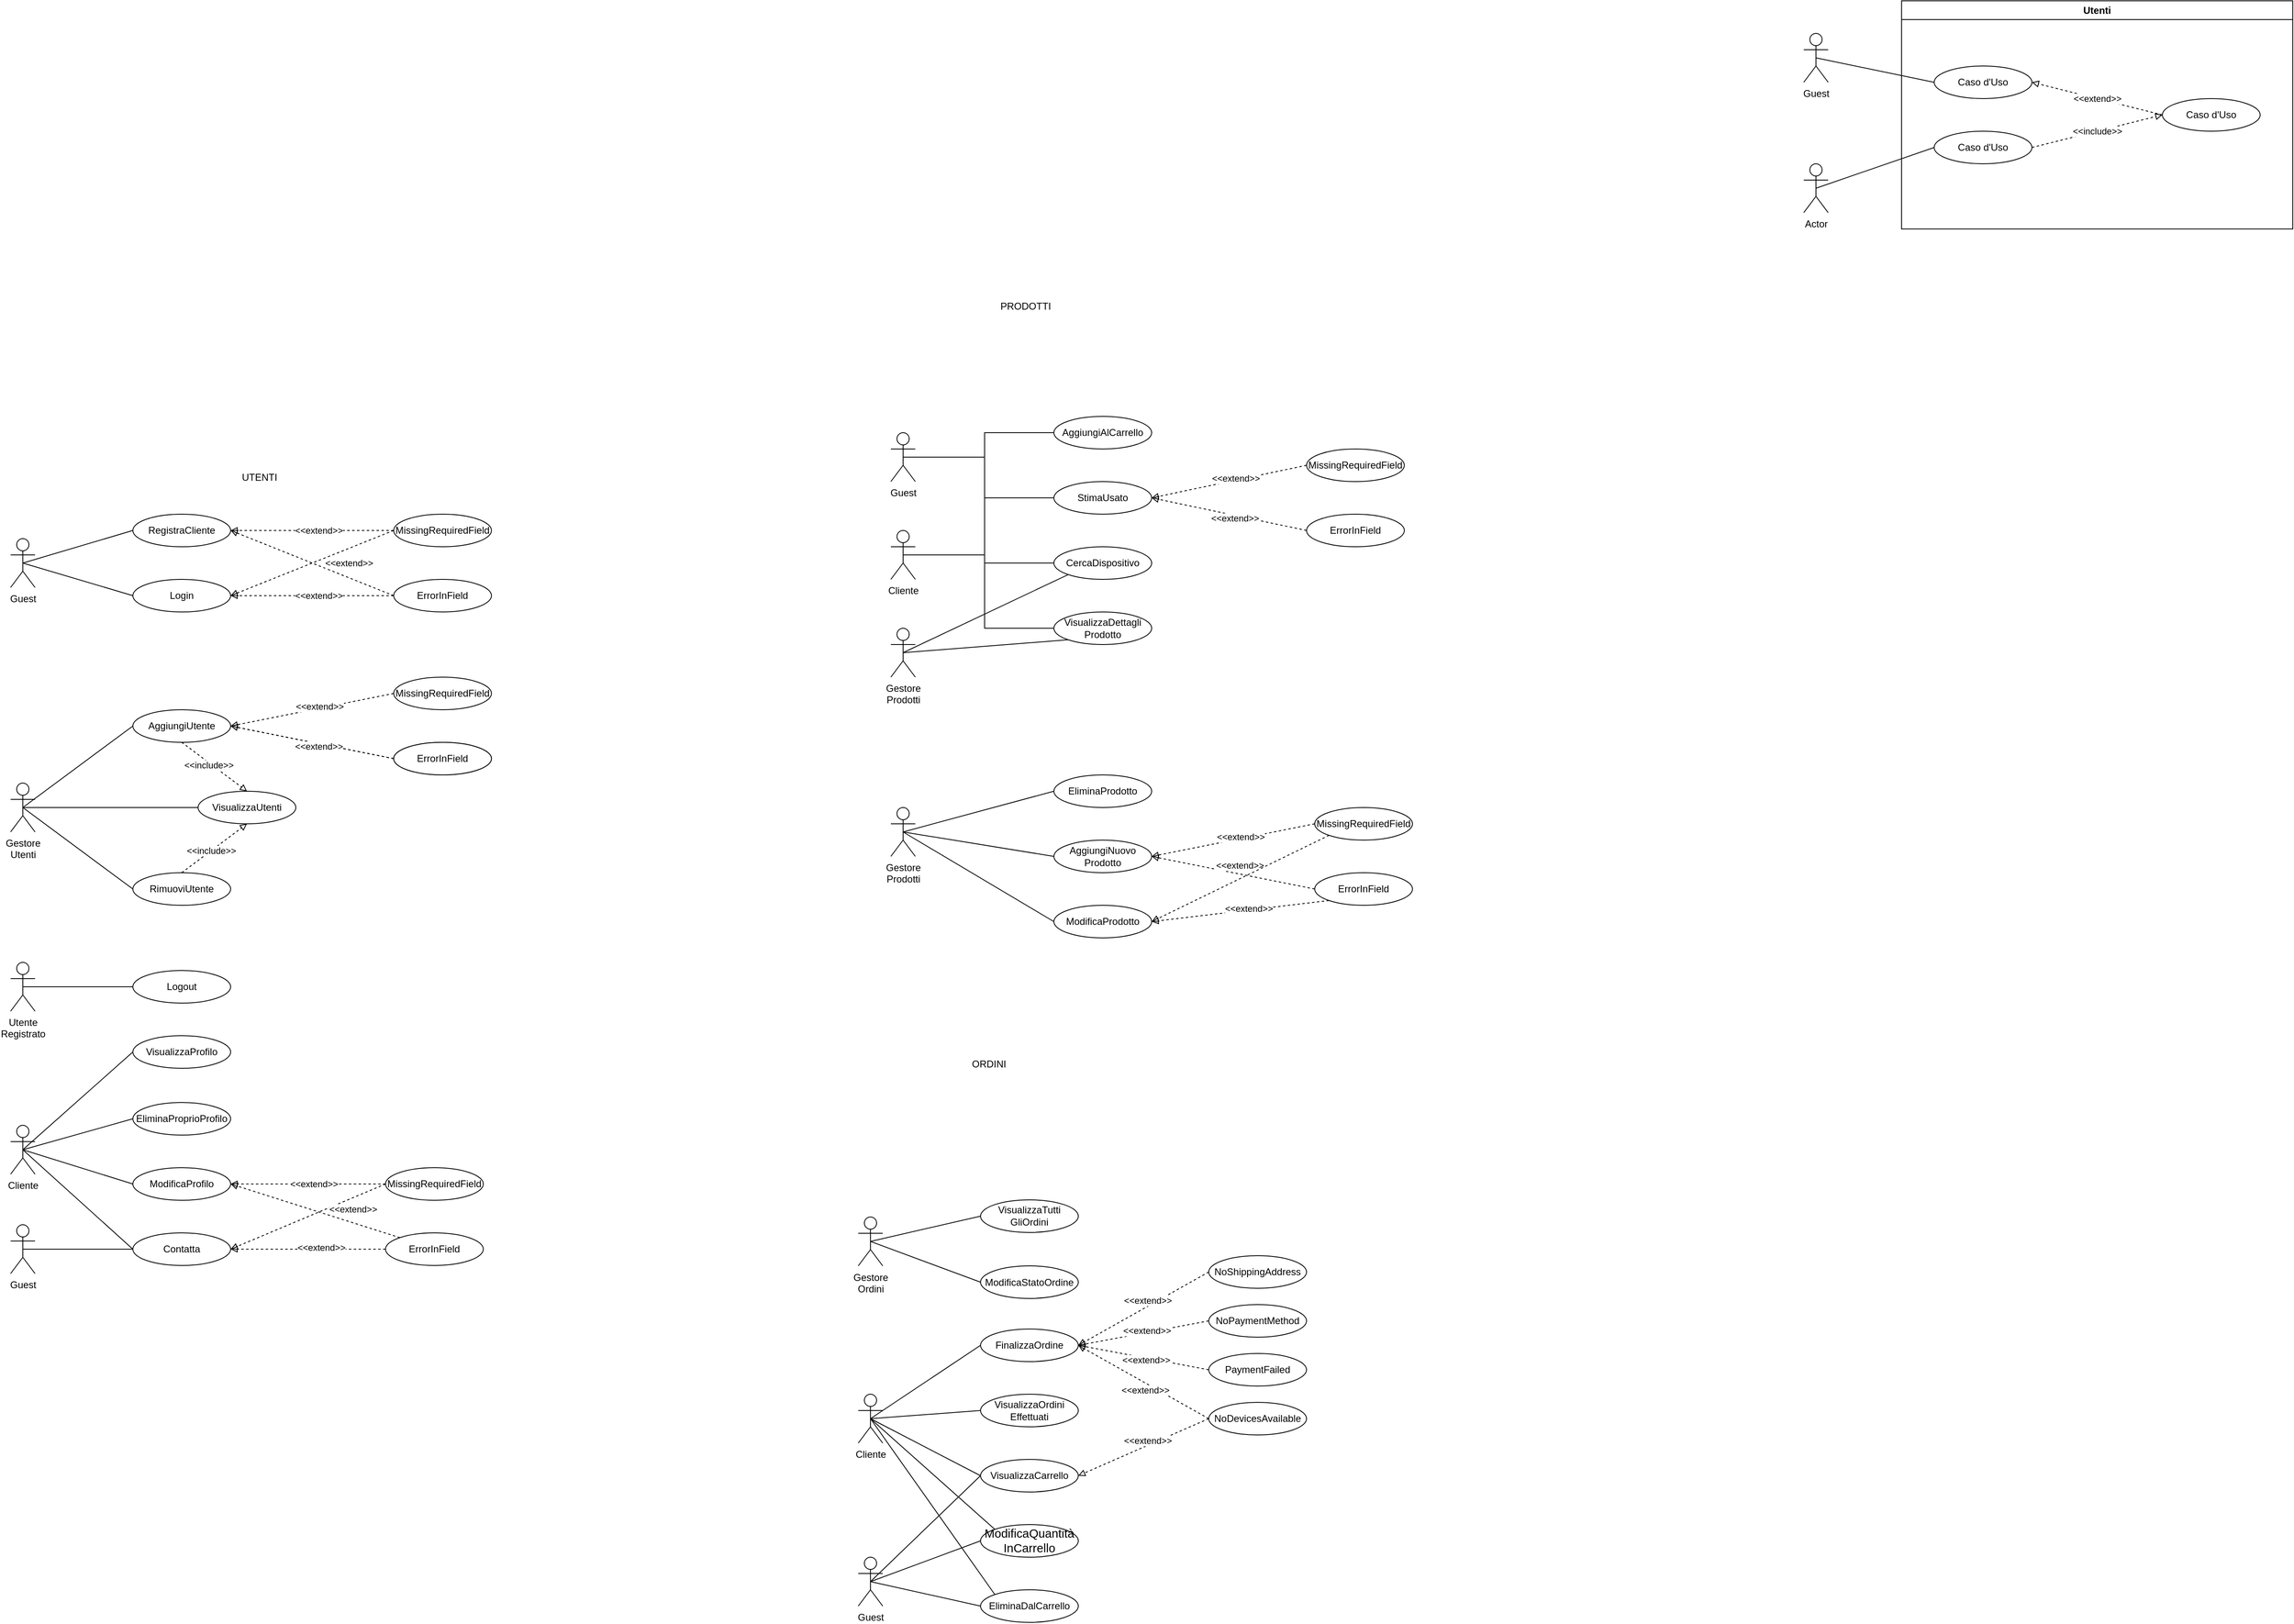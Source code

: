 <mxfile version="20.6.2" type="device"><diagram id="w_k7e5RKYPi9EcegPVNx" name="Pagina-1"><mxGraphModel dx="1985" dy="1095" grid="1" gridSize="10" guides="1" tooltips="1" connect="1" arrows="1" fold="1" page="0" pageScale="1" pageWidth="1654" pageHeight="1169" math="0" shadow="0"><root><mxCell id="0"/><mxCell id="1" parent="0"/><mxCell id="N6XMfQ5GMDXDpqZVWHlL-30" value="Utenti" style="swimlane;whiteSpace=wrap;html=1;" parent="1" vertex="1"><mxGeometry x="1690" y="-230" width="480" height="280" as="geometry"/></mxCell><mxCell id="N6XMfQ5GMDXDpqZVWHlL-31" value="Caso d'Uso" style="ellipse;whiteSpace=wrap;html=1;" parent="N6XMfQ5GMDXDpqZVWHlL-30" vertex="1"><mxGeometry x="40" y="80" width="120" height="40" as="geometry"/></mxCell><mxCell id="N6XMfQ5GMDXDpqZVWHlL-32" value="&amp;lt;&amp;lt;include&amp;gt;&amp;gt;" style="edgeStyle=none;rounded=0;orthogonalLoop=1;jettySize=auto;html=1;exitX=1;exitY=0.5;exitDx=0;exitDy=0;entryX=0;entryY=0.5;entryDx=0;entryDy=0;dashed=1;endArrow=block;endFill=0;" parent="N6XMfQ5GMDXDpqZVWHlL-30" source="N6XMfQ5GMDXDpqZVWHlL-33" target="N6XMfQ5GMDXDpqZVWHlL-35" edge="1"><mxGeometry relative="1" as="geometry"/></mxCell><mxCell id="N6XMfQ5GMDXDpqZVWHlL-33" value="Caso d'Uso" style="ellipse;whiteSpace=wrap;html=1;" parent="N6XMfQ5GMDXDpqZVWHlL-30" vertex="1"><mxGeometry x="40" y="160" width="120" height="40" as="geometry"/></mxCell><mxCell id="N6XMfQ5GMDXDpqZVWHlL-34" value="&amp;lt;&amp;lt;extend&amp;gt;&amp;gt;" style="edgeStyle=none;rounded=0;orthogonalLoop=1;jettySize=auto;html=1;exitX=0;exitY=0.5;exitDx=0;exitDy=0;entryX=1;entryY=0.5;entryDx=0;entryDy=0;dashed=1;endArrow=block;endFill=0;" parent="N6XMfQ5GMDXDpqZVWHlL-30" source="N6XMfQ5GMDXDpqZVWHlL-35" target="N6XMfQ5GMDXDpqZVWHlL-31" edge="1"><mxGeometry relative="1" as="geometry"/></mxCell><mxCell id="N6XMfQ5GMDXDpqZVWHlL-35" value="Caso d'Uso" style="ellipse;whiteSpace=wrap;html=1;" parent="N6XMfQ5GMDXDpqZVWHlL-30" vertex="1"><mxGeometry x="320" y="120" width="120" height="40" as="geometry"/></mxCell><mxCell id="N6XMfQ5GMDXDpqZVWHlL-36" value="Guest" style="shape=umlActor;verticalLabelPosition=bottom;verticalAlign=top;html=1;outlineConnect=0;" parent="1" vertex="1"><mxGeometry x="1570" y="-190" width="30" height="60" as="geometry"/></mxCell><mxCell id="N6XMfQ5GMDXDpqZVWHlL-37" value="Actor" style="shape=umlActor;verticalLabelPosition=bottom;verticalAlign=top;html=1;outlineConnect=0;" parent="1" vertex="1"><mxGeometry x="1570" y="-30" width="30" height="60" as="geometry"/></mxCell><mxCell id="N6XMfQ5GMDXDpqZVWHlL-38" value="" style="endArrow=none;html=1;rounded=0;entryX=0.5;entryY=0.5;entryDx=0;entryDy=0;entryPerimeter=0;exitX=0;exitY=0.5;exitDx=0;exitDy=0;" parent="1" source="N6XMfQ5GMDXDpqZVWHlL-31" target="N6XMfQ5GMDXDpqZVWHlL-36" edge="1"><mxGeometry width="50" height="50" relative="1" as="geometry"><mxPoint x="1630" y="40" as="sourcePoint"/><mxPoint x="1680" y="-10" as="targetPoint"/></mxGeometry></mxCell><mxCell id="N6XMfQ5GMDXDpqZVWHlL-39" value="" style="endArrow=none;html=1;rounded=0;exitX=0.5;exitY=0.5;exitDx=0;exitDy=0;exitPerimeter=0;entryX=0;entryY=0.5;entryDx=0;entryDy=0;" parent="1" source="N6XMfQ5GMDXDpqZVWHlL-37" target="N6XMfQ5GMDXDpqZVWHlL-33" edge="1"><mxGeometry width="50" height="50" relative="1" as="geometry"><mxPoint x="1630" y="10" as="sourcePoint"/><mxPoint x="1680" y="-40" as="targetPoint"/></mxGeometry></mxCell><mxCell id="N6XMfQ5GMDXDpqZVWHlL-121" value="RegistraCliente" style="ellipse;whiteSpace=wrap;html=1;" parent="1" vertex="1"><mxGeometry x="-480" y="400" width="120" height="40" as="geometry"/></mxCell><mxCell id="N6XMfQ5GMDXDpqZVWHlL-122" value="Login" style="ellipse;whiteSpace=wrap;html=1;" parent="1" vertex="1"><mxGeometry x="-480" y="480" width="120" height="40" as="geometry"/></mxCell><mxCell id="N6XMfQ5GMDXDpqZVWHlL-123" value="Guest" style="shape=umlActor;verticalLabelPosition=bottom;verticalAlign=top;html=1;outlineConnect=0;" parent="1" vertex="1"><mxGeometry x="-630" y="430" width="30" height="60" as="geometry"/></mxCell><mxCell id="N6XMfQ5GMDXDpqZVWHlL-124" value="" style="endArrow=none;html=1;rounded=0;entryX=0.5;entryY=0.5;entryDx=0;entryDy=0;entryPerimeter=0;exitX=0;exitY=0.5;exitDx=0;exitDy=0;" parent="1" source="N6XMfQ5GMDXDpqZVWHlL-121" target="N6XMfQ5GMDXDpqZVWHlL-123" edge="1"><mxGeometry width="50" height="50" relative="1" as="geometry"><mxPoint x="-560" y="560" as="sourcePoint"/><mxPoint x="-510" y="510" as="targetPoint"/></mxGeometry></mxCell><mxCell id="N6XMfQ5GMDXDpqZVWHlL-125" value="" style="endArrow=none;html=1;rounded=0;entryX=0.5;entryY=0.5;entryDx=0;entryDy=0;entryPerimeter=0;exitX=0;exitY=0.5;exitDx=0;exitDy=0;" parent="1" source="N6XMfQ5GMDXDpqZVWHlL-122" target="N6XMfQ5GMDXDpqZVWHlL-123" edge="1"><mxGeometry width="50" height="50" relative="1" as="geometry"><mxPoint x="-470" y="430" as="sourcePoint"/><mxPoint x="-595" y="370" as="targetPoint"/></mxGeometry></mxCell><mxCell id="N6XMfQ5GMDXDpqZVWHlL-126" value="MissingRequiredField" style="ellipse;whiteSpace=wrap;html=1;" parent="1" vertex="1"><mxGeometry x="-160" y="400" width="120" height="40" as="geometry"/></mxCell><mxCell id="N6XMfQ5GMDXDpqZVWHlL-127" value="ErrorInField" style="ellipse;whiteSpace=wrap;html=1;" parent="1" vertex="1"><mxGeometry x="-160" y="480" width="120" height="40" as="geometry"/></mxCell><mxCell id="N6XMfQ5GMDXDpqZVWHlL-129" value="" style="edgeStyle=none;rounded=0;orthogonalLoop=1;jettySize=auto;html=1;exitX=0;exitY=0.5;exitDx=0;exitDy=0;entryX=1;entryY=0.5;entryDx=0;entryDy=0;dashed=1;endArrow=block;endFill=0;" parent="1" source="N6XMfQ5GMDXDpqZVWHlL-126" target="N6XMfQ5GMDXDpqZVWHlL-121" edge="1"><mxGeometry relative="1" as="geometry"><mxPoint x="280" y="550" as="sourcePoint"/><mxPoint x="-130" y="410" as="targetPoint"/></mxGeometry></mxCell><mxCell id="N6XMfQ5GMDXDpqZVWHlL-130" value="&amp;lt;&amp;lt;extend&amp;gt;&amp;gt;" style="edgeLabel;html=1;align=center;verticalAlign=middle;resizable=0;points=[];" parent="N6XMfQ5GMDXDpqZVWHlL-129" vertex="1" connectable="0"><mxGeometry x="-0.22" y="3" relative="1" as="geometry"><mxPoint x="-14" y="-3" as="offset"/></mxGeometry></mxCell><mxCell id="N6XMfQ5GMDXDpqZVWHlL-131" value="" style="edgeStyle=none;rounded=0;orthogonalLoop=1;jettySize=auto;html=1;exitX=0;exitY=0.5;exitDx=0;exitDy=0;entryX=1;entryY=0.5;entryDx=0;entryDy=0;dashed=1;endArrow=block;endFill=0;" parent="1" source="N6XMfQ5GMDXDpqZVWHlL-127" target="N6XMfQ5GMDXDpqZVWHlL-122" edge="1"><mxGeometry relative="1" as="geometry"><mxPoint x="-150" y="509.71" as="sourcePoint"/><mxPoint x="-370" y="509.71" as="targetPoint"/></mxGeometry></mxCell><mxCell id="N6XMfQ5GMDXDpqZVWHlL-132" value="&amp;lt;&amp;lt;extend&amp;gt;&amp;gt;" style="edgeLabel;html=1;align=center;verticalAlign=middle;resizable=0;points=[];" parent="N6XMfQ5GMDXDpqZVWHlL-131" vertex="1" connectable="0"><mxGeometry x="-0.22" y="3" relative="1" as="geometry"><mxPoint x="-14" y="-3" as="offset"/></mxGeometry></mxCell><mxCell id="N6XMfQ5GMDXDpqZVWHlL-133" value="" style="edgeStyle=none;rounded=0;orthogonalLoop=1;jettySize=auto;html=1;exitX=0;exitY=0.5;exitDx=0;exitDy=0;entryX=1;entryY=0.5;entryDx=0;entryDy=0;dashed=1;endArrow=block;endFill=0;" parent="1" source="N6XMfQ5GMDXDpqZVWHlL-127" target="N6XMfQ5GMDXDpqZVWHlL-121" edge="1"><mxGeometry relative="1" as="geometry"><mxPoint x="-140" y="510" as="sourcePoint"/><mxPoint x="-350" y="510" as="targetPoint"/></mxGeometry></mxCell><mxCell id="N6XMfQ5GMDXDpqZVWHlL-134" value="&amp;lt;&amp;lt;extend&amp;gt;&amp;gt;" style="edgeLabel;html=1;align=center;verticalAlign=middle;resizable=0;points=[];" parent="N6XMfQ5GMDXDpqZVWHlL-133" vertex="1" connectable="0"><mxGeometry x="-0.22" y="3" relative="1" as="geometry"><mxPoint x="24" y="-12" as="offset"/></mxGeometry></mxCell><mxCell id="N6XMfQ5GMDXDpqZVWHlL-135" value="" style="edgeStyle=none;rounded=0;orthogonalLoop=1;jettySize=auto;html=1;exitX=0;exitY=0.5;exitDx=0;exitDy=0;entryX=1;entryY=0.5;entryDx=0;entryDy=0;dashed=1;endArrow=block;endFill=0;" parent="1" source="N6XMfQ5GMDXDpqZVWHlL-126" target="N6XMfQ5GMDXDpqZVWHlL-122" edge="1"><mxGeometry relative="1" as="geometry"><mxPoint x="-130" y="520" as="sourcePoint"/><mxPoint x="-340" y="520" as="targetPoint"/></mxGeometry></mxCell><mxCell id="N6XMfQ5GMDXDpqZVWHlL-137" value="AggiungiUtente" style="ellipse;whiteSpace=wrap;html=1;" parent="1" vertex="1"><mxGeometry x="-480" y="640" width="120" height="40" as="geometry"/></mxCell><mxCell id="N6XMfQ5GMDXDpqZVWHlL-138" value="VisualizzaUtenti" style="ellipse;whiteSpace=wrap;html=1;" parent="1" vertex="1"><mxGeometry x="-400" y="740" width="120" height="40" as="geometry"/></mxCell><mxCell id="N6XMfQ5GMDXDpqZVWHlL-139" value="RimuoviUtente" style="ellipse;whiteSpace=wrap;html=1;" parent="1" vertex="1"><mxGeometry x="-480" y="840" width="120" height="40" as="geometry"/></mxCell><mxCell id="N6XMfQ5GMDXDpqZVWHlL-140" value="" style="edgeStyle=none;rounded=0;orthogonalLoop=1;jettySize=auto;html=1;exitX=0.5;exitY=1;exitDx=0;exitDy=0;entryX=0.5;entryY=0;entryDx=0;entryDy=0;dashed=1;endArrow=block;endFill=0;" parent="1" source="N6XMfQ5GMDXDpqZVWHlL-137" target="N6XMfQ5GMDXDpqZVWHlL-138" edge="1"><mxGeometry relative="1" as="geometry"><mxPoint x="-640" y="220" as="sourcePoint"/><mxPoint x="-840" y="350" as="targetPoint"/></mxGeometry></mxCell><mxCell id="N6XMfQ5GMDXDpqZVWHlL-141" value="&amp;lt;&amp;lt;include&amp;gt;&amp;gt;" style="edgeLabel;html=1;align=center;verticalAlign=middle;resizable=0;points=[];" parent="N6XMfQ5GMDXDpqZVWHlL-140" vertex="1" connectable="0"><mxGeometry x="-0.436" y="-2" relative="1" as="geometry"><mxPoint x="12" y="9" as="offset"/></mxGeometry></mxCell><mxCell id="N6XMfQ5GMDXDpqZVWHlL-142" value="" style="edgeStyle=none;rounded=0;orthogonalLoop=1;jettySize=auto;html=1;exitX=0.5;exitY=0;exitDx=0;exitDy=0;entryX=0.5;entryY=1;entryDx=0;entryDy=0;dashed=1;endArrow=block;endFill=0;" parent="1" source="N6XMfQ5GMDXDpqZVWHlL-139" target="N6XMfQ5GMDXDpqZVWHlL-138" edge="1"><mxGeometry relative="1" as="geometry"><mxPoint x="-840" y="400" as="sourcePoint"/><mxPoint x="-770" y="470" as="targetPoint"/></mxGeometry></mxCell><mxCell id="N6XMfQ5GMDXDpqZVWHlL-143" value="&amp;lt;&amp;lt;include&amp;gt;&amp;gt;" style="edgeLabel;html=1;align=center;verticalAlign=middle;resizable=0;points=[];" parent="N6XMfQ5GMDXDpqZVWHlL-142" vertex="1" connectable="0"><mxGeometry x="-0.436" y="-2" relative="1" as="geometry"><mxPoint x="12" y="-12" as="offset"/></mxGeometry></mxCell><mxCell id="N6XMfQ5GMDXDpqZVWHlL-144" value="Gestore&lt;br&gt;Utenti" style="shape=umlActor;verticalLabelPosition=bottom;verticalAlign=top;html=1;outlineConnect=0;" parent="1" vertex="1"><mxGeometry x="-630" y="730" width="30" height="60" as="geometry"/></mxCell><mxCell id="N6XMfQ5GMDXDpqZVWHlL-145" value="" style="endArrow=none;html=1;rounded=0;entryX=0.5;entryY=0.5;entryDx=0;entryDy=0;entryPerimeter=0;exitX=0;exitY=0.5;exitDx=0;exitDy=0;" parent="1" source="N6XMfQ5GMDXDpqZVWHlL-137" target="N6XMfQ5GMDXDpqZVWHlL-144" edge="1"><mxGeometry width="50" height="50" relative="1" as="geometry"><mxPoint x="-422.426" y="475.858" as="sourcePoint"/><mxPoint x="-565" y="440" as="targetPoint"/></mxGeometry></mxCell><mxCell id="N6XMfQ5GMDXDpqZVWHlL-146" value="" style="endArrow=none;html=1;rounded=0;entryX=0.5;entryY=0.5;entryDx=0;entryDy=0;entryPerimeter=0;exitX=0;exitY=0.5;exitDx=0;exitDy=0;" parent="1" source="N6XMfQ5GMDXDpqZVWHlL-138" target="N6XMfQ5GMDXDpqZVWHlL-144" edge="1"><mxGeometry width="50" height="50" relative="1" as="geometry"><mxPoint x="-440" y="650" as="sourcePoint"/><mxPoint x="-595" y="690" as="targetPoint"/></mxGeometry></mxCell><mxCell id="N6XMfQ5GMDXDpqZVWHlL-147" value="" style="endArrow=none;html=1;rounded=0;exitX=0;exitY=0.5;exitDx=0;exitDy=0;entryX=0.5;entryY=0.5;entryDx=0;entryDy=0;entryPerimeter=0;" parent="1" source="N6XMfQ5GMDXDpqZVWHlL-139" target="N6XMfQ5GMDXDpqZVWHlL-144" edge="1"><mxGeometry width="50" height="50" relative="1" as="geometry"><mxPoint x="-430" y="660" as="sourcePoint"/><mxPoint x="-585" y="700" as="targetPoint"/></mxGeometry></mxCell><mxCell id="N6XMfQ5GMDXDpqZVWHlL-148" value="MissingRequiredField" style="ellipse;whiteSpace=wrap;html=1;" parent="1" vertex="1"><mxGeometry x="-160" y="600" width="120" height="40" as="geometry"/></mxCell><mxCell id="N6XMfQ5GMDXDpqZVWHlL-149" value="ErrorInField" style="ellipse;whiteSpace=wrap;html=1;" parent="1" vertex="1"><mxGeometry x="-160" y="680" width="120" height="40" as="geometry"/></mxCell><mxCell id="N6XMfQ5GMDXDpqZVWHlL-150" value="" style="edgeStyle=none;rounded=0;orthogonalLoop=1;jettySize=auto;html=1;exitX=0;exitY=0.5;exitDx=0;exitDy=0;entryX=1;entryY=0.5;entryDx=0;entryDy=0;dashed=1;endArrow=block;endFill=0;" parent="1" source="N6XMfQ5GMDXDpqZVWHlL-148" target="N6XMfQ5GMDXDpqZVWHlL-137" edge="1"><mxGeometry relative="1" as="geometry"><mxPoint x="-200.0" y="610" as="sourcePoint"/><mxPoint x="-400" y="610" as="targetPoint"/></mxGeometry></mxCell><mxCell id="N6XMfQ5GMDXDpqZVWHlL-151" value="&amp;lt;&amp;lt;extend&amp;gt;&amp;gt;" style="edgeLabel;html=1;align=center;verticalAlign=middle;resizable=0;points=[];" parent="N6XMfQ5GMDXDpqZVWHlL-150" vertex="1" connectable="0"><mxGeometry x="-0.22" y="3" relative="1" as="geometry"><mxPoint x="-14" y="-3" as="offset"/></mxGeometry></mxCell><mxCell id="N6XMfQ5GMDXDpqZVWHlL-152" value="" style="edgeStyle=none;rounded=0;orthogonalLoop=1;jettySize=auto;html=1;exitX=0;exitY=0.5;exitDx=0;exitDy=0;entryX=1;entryY=0.5;entryDx=0;entryDy=0;dashed=1;endArrow=block;endFill=0;" parent="1" source="N6XMfQ5GMDXDpqZVWHlL-149" target="N6XMfQ5GMDXDpqZVWHlL-137" edge="1"><mxGeometry relative="1" as="geometry"><mxPoint x="-170.0" y="660.0" as="sourcePoint"/><mxPoint x="-370" y="700.0" as="targetPoint"/></mxGeometry></mxCell><mxCell id="N6XMfQ5GMDXDpqZVWHlL-153" value="&amp;lt;&amp;lt;extend&amp;gt;&amp;gt;" style="edgeLabel;html=1;align=center;verticalAlign=middle;resizable=0;points=[];" parent="N6XMfQ5GMDXDpqZVWHlL-152" vertex="1" connectable="0"><mxGeometry x="-0.22" y="3" relative="1" as="geometry"><mxPoint x="-14" y="-3" as="offset"/></mxGeometry></mxCell><mxCell id="N6XMfQ5GMDXDpqZVWHlL-154" value="Logout" style="ellipse;whiteSpace=wrap;html=1;" parent="1" vertex="1"><mxGeometry x="-480" y="960" width="120" height="40" as="geometry"/></mxCell><mxCell id="N6XMfQ5GMDXDpqZVWHlL-155" value="" style="endArrow=none;html=1;rounded=0;entryX=0;entryY=0.5;entryDx=0;entryDy=0;exitX=0.5;exitY=0.5;exitDx=0;exitDy=0;exitPerimeter=0;" parent="1" source="N6XMfQ5GMDXDpqZVWHlL-183" target="N6XMfQ5GMDXDpqZVWHlL-154" edge="1"><mxGeometry width="50" height="50" relative="1" as="geometry"><mxPoint x="-615" y="980" as="sourcePoint"/><mxPoint x="-410" y="970" as="targetPoint"/></mxGeometry></mxCell><mxCell id="N6XMfQ5GMDXDpqZVWHlL-183" value="Utente&lt;br&gt;Registrato" style="shape=umlActor;verticalLabelPosition=bottom;verticalAlign=top;html=1;outlineConnect=0;" parent="1" vertex="1"><mxGeometry x="-630" y="950" width="30" height="60" as="geometry"/></mxCell><mxCell id="vcnlSJWctFy-xd8F5Ta0-13" style="edgeStyle=orthogonalEdgeStyle;rounded=0;orthogonalLoop=1;jettySize=auto;html=1;exitX=0.5;exitY=0.5;exitDx=0;exitDy=0;exitPerimeter=0;entryX=0;entryY=0.5;entryDx=0;entryDy=0;endArrow=none;endFill=0;" edge="1" parent="1" source="N6XMfQ5GMDXDpqZVWHlL-184" target="N6XMfQ5GMDXDpqZVWHlL-201"><mxGeometry relative="1" as="geometry"/></mxCell><mxCell id="vcnlSJWctFy-xd8F5Ta0-16" style="edgeStyle=orthogonalEdgeStyle;rounded=0;orthogonalLoop=1;jettySize=auto;html=1;exitX=0.5;exitY=0.5;exitDx=0;exitDy=0;exitPerimeter=0;entryX=0;entryY=0.5;entryDx=0;entryDy=0;endArrow=none;endFill=0;" edge="1" parent="1" source="N6XMfQ5GMDXDpqZVWHlL-184" target="-6TLEly8YJhKh-LeDpQx-1"><mxGeometry relative="1" as="geometry"/></mxCell><mxCell id="vcnlSJWctFy-xd8F5Ta0-20" style="edgeStyle=orthogonalEdgeStyle;rounded=0;orthogonalLoop=1;jettySize=auto;html=1;exitX=0.5;exitY=0.5;exitDx=0;exitDy=0;exitPerimeter=0;entryX=0;entryY=0.5;entryDx=0;entryDy=0;endArrow=none;endFill=0;" edge="1" parent="1" source="N6XMfQ5GMDXDpqZVWHlL-184" target="N6XMfQ5GMDXDpqZVWHlL-191"><mxGeometry relative="1" as="geometry"/></mxCell><mxCell id="N6XMfQ5GMDXDpqZVWHlL-184" value="Guest" style="shape=umlActor;verticalLabelPosition=bottom;verticalAlign=top;html=1;outlineConnect=0;" parent="1" vertex="1"><mxGeometry x="450" y="300" width="30" height="60" as="geometry"/></mxCell><mxCell id="vcnlSJWctFy-xd8F5Ta0-14" style="edgeStyle=orthogonalEdgeStyle;rounded=0;orthogonalLoop=1;jettySize=auto;html=1;exitX=0.5;exitY=0.5;exitDx=0;exitDy=0;exitPerimeter=0;entryX=0;entryY=0.5;entryDx=0;entryDy=0;endArrow=none;endFill=0;" edge="1" parent="1" source="N6XMfQ5GMDXDpqZVWHlL-185" target="N6XMfQ5GMDXDpqZVWHlL-201"><mxGeometry relative="1" as="geometry"/></mxCell><mxCell id="vcnlSJWctFy-xd8F5Ta0-15" style="edgeStyle=orthogonalEdgeStyle;rounded=0;orthogonalLoop=1;jettySize=auto;html=1;exitX=0.5;exitY=0.5;exitDx=0;exitDy=0;exitPerimeter=0;entryX=0;entryY=0.5;entryDx=0;entryDy=0;endArrow=none;endFill=0;" edge="1" parent="1" source="N6XMfQ5GMDXDpqZVWHlL-185" target="-6TLEly8YJhKh-LeDpQx-1"><mxGeometry relative="1" as="geometry"/></mxCell><mxCell id="vcnlSJWctFy-xd8F5Ta0-17" style="edgeStyle=orthogonalEdgeStyle;rounded=0;orthogonalLoop=1;jettySize=auto;html=1;exitX=0.5;exitY=0.5;exitDx=0;exitDy=0;exitPerimeter=0;entryX=0;entryY=0.5;entryDx=0;entryDy=0;endArrow=none;endFill=0;" edge="1" parent="1" source="N6XMfQ5GMDXDpqZVWHlL-185" target="N6XMfQ5GMDXDpqZVWHlL-191"><mxGeometry relative="1" as="geometry"/></mxCell><mxCell id="vcnlSJWctFy-xd8F5Ta0-21" style="edgeStyle=orthogonalEdgeStyle;rounded=0;orthogonalLoop=1;jettySize=auto;html=1;exitX=0.5;exitY=0.5;exitDx=0;exitDy=0;exitPerimeter=0;entryX=0;entryY=0.5;entryDx=0;entryDy=0;endArrow=none;endFill=0;" edge="1" parent="1" source="N6XMfQ5GMDXDpqZVWHlL-185" target="N6XMfQ5GMDXDpqZVWHlL-196"><mxGeometry relative="1" as="geometry"/></mxCell><mxCell id="N6XMfQ5GMDXDpqZVWHlL-185" value="Cliente" style="shape=umlActor;verticalLabelPosition=bottom;verticalAlign=top;html=1;outlineConnect=0;" parent="1" vertex="1"><mxGeometry x="450" y="420" width="30" height="60" as="geometry"/></mxCell><mxCell id="N6XMfQ5GMDXDpqZVWHlL-189" value="Gestore&lt;br&gt;Prodotti" style="shape=umlActor;verticalLabelPosition=bottom;verticalAlign=top;html=1;outlineConnect=0;" parent="1" vertex="1"><mxGeometry x="450" y="760" width="30" height="60" as="geometry"/></mxCell><mxCell id="N6XMfQ5GMDXDpqZVWHlL-191" value="CercaDispositivo" style="ellipse;whiteSpace=wrap;html=1;" parent="1" vertex="1"><mxGeometry x="650" y="440" width="120" height="40" as="geometry"/></mxCell><mxCell id="N6XMfQ5GMDXDpqZVWHlL-196" value="VisualizzaDettagli&lt;br&gt;Prodotto" style="ellipse;whiteSpace=wrap;html=1;" parent="1" vertex="1"><mxGeometry x="650" y="520" width="120" height="40" as="geometry"/></mxCell><mxCell id="N6XMfQ5GMDXDpqZVWHlL-201" value="AggiungiAlCarrello" style="ellipse;whiteSpace=wrap;html=1;" parent="1" vertex="1"><mxGeometry x="650" y="280" width="120" height="40" as="geometry"/></mxCell><mxCell id="N6XMfQ5GMDXDpqZVWHlL-204" value="EliminaProdotto" style="ellipse;whiteSpace=wrap;html=1;" parent="1" vertex="1"><mxGeometry x="650" y="720" width="120" height="40" as="geometry"/></mxCell><mxCell id="N6XMfQ5GMDXDpqZVWHlL-205" value="" style="endArrow=none;html=1;rounded=0;entryX=0.5;entryY=0.5;entryDx=0;entryDy=0;entryPerimeter=0;exitX=0;exitY=0.5;exitDx=0;exitDy=0;" parent="1" source="N6XMfQ5GMDXDpqZVWHlL-204" target="N6XMfQ5GMDXDpqZVWHlL-189" edge="1"><mxGeometry width="50" height="50" relative="1" as="geometry"><mxPoint x="677.574" y="674.142" as="sourcePoint"/><mxPoint x="475" y="720.0" as="targetPoint"/></mxGeometry></mxCell><mxCell id="N6XMfQ5GMDXDpqZVWHlL-206" value="AggiungiNuovo&lt;br&gt;Prodotto" style="ellipse;whiteSpace=wrap;html=1;" parent="1" vertex="1"><mxGeometry x="650" y="800" width="120" height="40" as="geometry"/></mxCell><mxCell id="N6XMfQ5GMDXDpqZVWHlL-207" value="" style="endArrow=none;html=1;rounded=0;entryX=0.5;entryY=0.5;entryDx=0;entryDy=0;entryPerimeter=0;exitX=0;exitY=0.5;exitDx=0;exitDy=0;" parent="1" source="N6XMfQ5GMDXDpqZVWHlL-206" target="N6XMfQ5GMDXDpqZVWHlL-189" edge="1"><mxGeometry width="50" height="50" relative="1" as="geometry"><mxPoint x="660" y="750" as="sourcePoint"/><mxPoint x="475" y="720" as="targetPoint"/></mxGeometry></mxCell><mxCell id="N6XMfQ5GMDXDpqZVWHlL-208" value="MissingRequiredField" style="ellipse;whiteSpace=wrap;html=1;" parent="1" vertex="1"><mxGeometry x="970" y="760" width="120" height="40" as="geometry"/></mxCell><mxCell id="N6XMfQ5GMDXDpqZVWHlL-209" value="ErrorInField" style="ellipse;whiteSpace=wrap;html=1;" parent="1" vertex="1"><mxGeometry x="970" y="840" width="120" height="40" as="geometry"/></mxCell><mxCell id="N6XMfQ5GMDXDpqZVWHlL-210" value="" style="edgeStyle=none;rounded=0;orthogonalLoop=1;jettySize=auto;html=1;exitX=0;exitY=0.5;exitDx=0;exitDy=0;entryX=1;entryY=0.5;entryDx=0;entryDy=0;dashed=1;endArrow=block;endFill=0;" parent="1" source="N6XMfQ5GMDXDpqZVWHlL-208" target="N6XMfQ5GMDXDpqZVWHlL-206" edge="1"><mxGeometry relative="1" as="geometry"><mxPoint x="1420" y="910" as="sourcePoint"/><mxPoint x="780.0" y="780" as="targetPoint"/></mxGeometry></mxCell><mxCell id="N6XMfQ5GMDXDpqZVWHlL-211" value="&amp;lt;&amp;lt;extend&amp;gt;&amp;gt;" style="edgeLabel;html=1;align=center;verticalAlign=middle;resizable=0;points=[];" parent="N6XMfQ5GMDXDpqZVWHlL-210" vertex="1" connectable="0"><mxGeometry x="-0.22" y="3" relative="1" as="geometry"><mxPoint x="-14" y="-3" as="offset"/></mxGeometry></mxCell><mxCell id="N6XMfQ5GMDXDpqZVWHlL-212" value="" style="edgeStyle=none;rounded=0;orthogonalLoop=1;jettySize=auto;html=1;exitX=0;exitY=0.5;exitDx=0;exitDy=0;entryX=1;entryY=0.5;entryDx=0;entryDy=0;dashed=1;endArrow=block;endFill=0;" parent="1" source="N6XMfQ5GMDXDpqZVWHlL-209" target="N6XMfQ5GMDXDpqZVWHlL-206" edge="1"><mxGeometry relative="1" as="geometry"><mxPoint x="990" y="869.71" as="sourcePoint"/><mxPoint x="780.0" y="860" as="targetPoint"/></mxGeometry></mxCell><mxCell id="N6XMfQ5GMDXDpqZVWHlL-213" value="&amp;lt;&amp;lt;extend&amp;gt;&amp;gt;" style="edgeLabel;html=1;align=center;verticalAlign=middle;resizable=0;points=[];" parent="N6XMfQ5GMDXDpqZVWHlL-212" vertex="1" connectable="0"><mxGeometry x="-0.22" y="3" relative="1" as="geometry"><mxPoint x="-14" y="-17" as="offset"/></mxGeometry></mxCell><mxCell id="N6XMfQ5GMDXDpqZVWHlL-217" value="ModificaProdotto" style="ellipse;whiteSpace=wrap;html=1;" parent="1" vertex="1"><mxGeometry x="650" y="880" width="120" height="40" as="geometry"/></mxCell><mxCell id="N6XMfQ5GMDXDpqZVWHlL-218" value="" style="endArrow=none;html=1;rounded=0;entryX=0.5;entryY=0.5;entryDx=0;entryDy=0;entryPerimeter=0;exitX=0;exitY=0.5;exitDx=0;exitDy=0;" parent="1" source="N6XMfQ5GMDXDpqZVWHlL-217" target="N6XMfQ5GMDXDpqZVWHlL-189" edge="1"><mxGeometry width="50" height="50" relative="1" as="geometry"><mxPoint x="660" y="830" as="sourcePoint"/><mxPoint x="475" y="800" as="targetPoint"/></mxGeometry></mxCell><mxCell id="N6XMfQ5GMDXDpqZVWHlL-219" value="" style="edgeStyle=none;rounded=0;orthogonalLoop=1;jettySize=auto;html=1;exitX=0;exitY=1;exitDx=0;exitDy=0;entryX=1;entryY=0.5;entryDx=0;entryDy=0;dashed=1;endArrow=block;endFill=0;" parent="1" source="N6XMfQ5GMDXDpqZVWHlL-208" target="N6XMfQ5GMDXDpqZVWHlL-217" edge="1"><mxGeometry relative="1" as="geometry"><mxPoint x="980" y="790" as="sourcePoint"/><mxPoint x="780" y="830" as="targetPoint"/></mxGeometry></mxCell><mxCell id="N6XMfQ5GMDXDpqZVWHlL-221" value="" style="edgeStyle=none;rounded=0;orthogonalLoop=1;jettySize=auto;html=1;exitX=0;exitY=1;exitDx=0;exitDy=0;entryX=1;entryY=0.5;entryDx=0;entryDy=0;dashed=1;endArrow=block;endFill=0;" parent="1" source="N6XMfQ5GMDXDpqZVWHlL-209" target="N6XMfQ5GMDXDpqZVWHlL-217" edge="1"><mxGeometry relative="1" as="geometry"><mxPoint x="990" y="800" as="sourcePoint"/><mxPoint x="790" y="840" as="targetPoint"/></mxGeometry></mxCell><mxCell id="N6XMfQ5GMDXDpqZVWHlL-222" value="&amp;lt;&amp;lt;extend&amp;gt;&amp;gt;" style="edgeLabel;html=1;align=center;verticalAlign=middle;resizable=0;points=[];" parent="N6XMfQ5GMDXDpqZVWHlL-221" vertex="1" connectable="0"><mxGeometry x="-0.22" y="3" relative="1" as="geometry"><mxPoint x="-14" y="-3" as="offset"/></mxGeometry></mxCell><mxCell id="N6XMfQ5GMDXDpqZVWHlL-224" value="" style="endArrow=none;html=1;rounded=0;entryX=0;entryY=0.5;entryDx=0;entryDy=0;exitX=0.5;exitY=0.5;exitDx=0;exitDy=0;exitPerimeter=0;" parent="1" source="N6XMfQ5GMDXDpqZVWHlL-225" target="N6XMfQ5GMDXDpqZVWHlL-226" edge="1"><mxGeometry width="50" height="50" relative="1" as="geometry"><mxPoint x="445" y="1292.51" as="sourcePoint"/><mxPoint x="580" y="1292.51" as="targetPoint"/></mxGeometry></mxCell><mxCell id="N6XMfQ5GMDXDpqZVWHlL-225" value="Gestore&lt;br&gt;Ordini" style="shape=umlActor;verticalLabelPosition=bottom;verticalAlign=top;html=1;outlineConnect=0;" parent="1" vertex="1"><mxGeometry x="410" y="1262.51" width="30" height="60" as="geometry"/></mxCell><mxCell id="N6XMfQ5GMDXDpqZVWHlL-226" value="VisualizzaTutti&lt;br&gt;GliOrdini" style="ellipse;whiteSpace=wrap;html=1;" parent="1" vertex="1"><mxGeometry x="560" y="1241.48" width="120" height="40" as="geometry"/></mxCell><mxCell id="N6XMfQ5GMDXDpqZVWHlL-233" value="UTENTI" style="text;html=1;align=center;verticalAlign=middle;resizable=0;points=[];autosize=1;strokeColor=none;fillColor=none;" parent="1" vertex="1"><mxGeometry x="-360" y="340" width="70" height="30" as="geometry"/></mxCell><mxCell id="N6XMfQ5GMDXDpqZVWHlL-235" value="PRODOTTI" style="text;html=1;align=center;verticalAlign=middle;resizable=0;points=[];autosize=1;strokeColor=none;fillColor=none;" parent="1" vertex="1"><mxGeometry x="570" y="130" width="90" height="30" as="geometry"/></mxCell><mxCell id="N6XMfQ5GMDXDpqZVWHlL-237" value="ORDINI" style="text;html=1;align=center;verticalAlign=middle;resizable=0;points=[];autosize=1;strokeColor=none;fillColor=none;" parent="1" vertex="1"><mxGeometry x="535" y="1060" width="70" height="30" as="geometry"/></mxCell><mxCell id="N6XMfQ5GMDXDpqZVWHlL-263" style="edgeStyle=none;rounded=0;orthogonalLoop=1;jettySize=auto;html=1;exitX=0.5;exitY=0.5;exitDx=0;exitDy=0;exitPerimeter=0;entryX=0;entryY=0.5;entryDx=0;entryDy=0;endArrow=none;endFill=0;" parent="1" source="N6XMfQ5GMDXDpqZVWHlL-238" target="N6XMfQ5GMDXDpqZVWHlL-262" edge="1"><mxGeometry relative="1" as="geometry"/></mxCell><mxCell id="N6XMfQ5GMDXDpqZVWHlL-284" style="edgeStyle=none;rounded=0;orthogonalLoop=1;jettySize=auto;html=1;exitX=0.5;exitY=0.5;exitDx=0;exitDy=0;exitPerimeter=0;entryX=0;entryY=0;entryDx=0;entryDy=0;endArrow=none;endFill=0;" parent="1" source="N6XMfQ5GMDXDpqZVWHlL-238" target="N6XMfQ5GMDXDpqZVWHlL-282" edge="1"><mxGeometry relative="1" as="geometry"/></mxCell><mxCell id="N6XMfQ5GMDXDpqZVWHlL-286" style="edgeStyle=none;rounded=0;orthogonalLoop=1;jettySize=auto;html=1;exitX=0.5;exitY=0.5;exitDx=0;exitDy=0;exitPerimeter=0;entryX=0;entryY=0;entryDx=0;entryDy=0;endArrow=none;endFill=0;" parent="1" source="N6XMfQ5GMDXDpqZVWHlL-238" target="N6XMfQ5GMDXDpqZVWHlL-285" edge="1"><mxGeometry relative="1" as="geometry"/></mxCell><mxCell id="N6XMfQ5GMDXDpqZVWHlL-238" value="Cliente" style="shape=umlActor;verticalLabelPosition=bottom;verticalAlign=top;html=1;outlineConnect=0;" parent="1" vertex="1"><mxGeometry x="410" y="1480" width="30" height="60" as="geometry"/></mxCell><mxCell id="N6XMfQ5GMDXDpqZVWHlL-239" value="FinalizzaOrdine" style="ellipse;whiteSpace=wrap;html=1;" parent="1" vertex="1"><mxGeometry x="560" y="1400" width="120" height="40" as="geometry"/></mxCell><mxCell id="N6XMfQ5GMDXDpqZVWHlL-240" value="" style="endArrow=none;html=1;rounded=0;entryX=0;entryY=0.5;entryDx=0;entryDy=0;exitX=0.5;exitY=0.5;exitDx=0;exitDy=0;exitPerimeter=0;" parent="1" source="N6XMfQ5GMDXDpqZVWHlL-238" target="N6XMfQ5GMDXDpqZVWHlL-239" edge="1"><mxGeometry width="50" height="50" relative="1" as="geometry"><mxPoint x="435" y="1280" as="sourcePoint"/><mxPoint x="580.0" y="1280" as="targetPoint"/></mxGeometry></mxCell><mxCell id="N6XMfQ5GMDXDpqZVWHlL-241" value="ModificaStatoOrdine" style="ellipse;whiteSpace=wrap;html=1;" parent="1" vertex="1"><mxGeometry x="560" y="1322.51" width="120" height="40" as="geometry"/></mxCell><mxCell id="N6XMfQ5GMDXDpqZVWHlL-242" value="" style="endArrow=none;html=1;rounded=0;entryX=0;entryY=0.5;entryDx=0;entryDy=0;exitX=0.5;exitY=0.5;exitDx=0;exitDy=0;exitPerimeter=0;" parent="1" source="N6XMfQ5GMDXDpqZVWHlL-225" target="N6XMfQ5GMDXDpqZVWHlL-241" edge="1"><mxGeometry width="50" height="50" relative="1" as="geometry"><mxPoint x="445" y="1302.51" as="sourcePoint"/><mxPoint x="590.0" y="1272.51" as="targetPoint"/></mxGeometry></mxCell><mxCell id="N6XMfQ5GMDXDpqZVWHlL-248" style="rounded=0;orthogonalLoop=1;jettySize=auto;html=1;exitX=0.5;exitY=0.5;exitDx=0;exitDy=0;exitPerimeter=0;entryX=0;entryY=0.5;entryDx=0;entryDy=0;endArrow=none;endFill=0;" parent="1" source="N6XMfQ5GMDXDpqZVWHlL-243" target="N6XMfQ5GMDXDpqZVWHlL-253" edge="1"><mxGeometry relative="1" as="geometry"><mxPoint x="-490" y="1262" as="targetPoint"/></mxGeometry></mxCell><mxCell id="N6XMfQ5GMDXDpqZVWHlL-261" style="edgeStyle=none;rounded=0;orthogonalLoop=1;jettySize=auto;html=1;exitX=0.5;exitY=0.5;exitDx=0;exitDy=0;exitPerimeter=0;entryX=0;entryY=0.5;entryDx=0;entryDy=0;endArrow=none;endFill=0;" parent="1" source="N6XMfQ5GMDXDpqZVWHlL-243" target="N6XMfQ5GMDXDpqZVWHlL-260" edge="1"><mxGeometry relative="1" as="geometry"/></mxCell><mxCell id="N6XMfQ5GMDXDpqZVWHlL-289" style="edgeStyle=none;rounded=0;orthogonalLoop=1;jettySize=auto;html=1;exitX=0.5;exitY=0.5;exitDx=0;exitDy=0;exitPerimeter=0;entryX=0;entryY=0.5;entryDx=0;entryDy=0;endArrow=none;endFill=0;" parent="1" source="N6XMfQ5GMDXDpqZVWHlL-243" target="N6XMfQ5GMDXDpqZVWHlL-288" edge="1"><mxGeometry relative="1" as="geometry"/></mxCell><mxCell id="N6XMfQ5GMDXDpqZVWHlL-243" value="Cliente" style="shape=umlActor;verticalLabelPosition=bottom;verticalAlign=top;html=1;outlineConnect=0;" parent="1" vertex="1"><mxGeometry x="-630" y="1150" width="30" height="60" as="geometry"/></mxCell><mxCell id="N6XMfQ5GMDXDpqZVWHlL-249" style="edgeStyle=none;rounded=0;orthogonalLoop=1;jettySize=auto;html=1;exitX=0.5;exitY=0.5;exitDx=0;exitDy=0;exitPerimeter=0;entryX=0;entryY=0.5;entryDx=0;entryDy=0;endArrow=none;endFill=0;" parent="1" source="N6XMfQ5GMDXDpqZVWHlL-246" target="N6XMfQ5GMDXDpqZVWHlL-253" edge="1"><mxGeometry relative="1" as="geometry"><mxPoint x="-490" y="1262" as="targetPoint"/></mxGeometry></mxCell><mxCell id="N6XMfQ5GMDXDpqZVWHlL-246" value="Guest" style="shape=umlActor;verticalLabelPosition=bottom;verticalAlign=top;html=1;outlineConnect=0;" parent="1" vertex="1"><mxGeometry x="-630" y="1272" width="30" height="60" as="geometry"/></mxCell><mxCell id="N6XMfQ5GMDXDpqZVWHlL-250" value="ErrorInField" style="ellipse;whiteSpace=wrap;html=1;" parent="1" vertex="1"><mxGeometry x="-160" y="680" width="120" height="40" as="geometry"/></mxCell><mxCell id="N6XMfQ5GMDXDpqZVWHlL-251" value="" style="edgeStyle=none;rounded=0;orthogonalLoop=1;jettySize=auto;html=1;exitX=0;exitY=0.5;exitDx=0;exitDy=0;entryX=1;entryY=0.5;entryDx=0;entryDy=0;dashed=1;endArrow=block;endFill=0;" parent="1" source="N6XMfQ5GMDXDpqZVWHlL-250" edge="1"><mxGeometry relative="1" as="geometry"><mxPoint x="-170.0" y="660.0" as="sourcePoint"/><mxPoint x="-360" y="660" as="targetPoint"/></mxGeometry></mxCell><mxCell id="N6XMfQ5GMDXDpqZVWHlL-252" value="&amp;lt;&amp;lt;extend&amp;gt;&amp;gt;" style="edgeLabel;html=1;align=center;verticalAlign=middle;resizable=0;points=[];" parent="N6XMfQ5GMDXDpqZVWHlL-251" vertex="1" connectable="0"><mxGeometry x="-0.22" y="3" relative="1" as="geometry"><mxPoint x="-14" y="-3" as="offset"/></mxGeometry></mxCell><mxCell id="N6XMfQ5GMDXDpqZVWHlL-253" value="Contatta" style="ellipse;whiteSpace=wrap;html=1;" parent="1" vertex="1"><mxGeometry x="-480" y="1282" width="120" height="40" as="geometry"/></mxCell><mxCell id="N6XMfQ5GMDXDpqZVWHlL-254" value="MissingRequiredField" style="ellipse;whiteSpace=wrap;html=1;" parent="1" vertex="1"><mxGeometry x="-170" y="1202" width="120" height="40" as="geometry"/></mxCell><mxCell id="N6XMfQ5GMDXDpqZVWHlL-255" value="" style="edgeStyle=none;rounded=0;orthogonalLoop=1;jettySize=auto;html=1;exitX=0;exitY=0.5;exitDx=0;exitDy=0;entryX=1;entryY=0.5;entryDx=0;entryDy=0;dashed=1;endArrow=block;endFill=0;" parent="1" source="N6XMfQ5GMDXDpqZVWHlL-254" target="N6XMfQ5GMDXDpqZVWHlL-253" edge="1"><mxGeometry relative="1" as="geometry"><mxPoint x="-210.0" y="1212" as="sourcePoint"/><mxPoint x="-410" y="1212" as="targetPoint"/></mxGeometry></mxCell><mxCell id="N6XMfQ5GMDXDpqZVWHlL-256" value="&amp;lt;&amp;lt;extend&amp;gt;&amp;gt;" style="edgeLabel;html=1;align=center;verticalAlign=middle;resizable=0;points=[];" parent="N6XMfQ5GMDXDpqZVWHlL-255" vertex="1" connectable="0"><mxGeometry x="-0.22" y="3" relative="1" as="geometry"><mxPoint x="33" y="-3" as="offset"/></mxGeometry></mxCell><mxCell id="N6XMfQ5GMDXDpqZVWHlL-257" value="ErrorInField" style="ellipse;whiteSpace=wrap;html=1;" parent="1" vertex="1"><mxGeometry x="-170" y="1282" width="120" height="40" as="geometry"/></mxCell><mxCell id="N6XMfQ5GMDXDpqZVWHlL-258" value="" style="edgeStyle=none;rounded=0;orthogonalLoop=1;jettySize=auto;html=1;exitX=0;exitY=0.5;exitDx=0;exitDy=0;dashed=1;endArrow=block;endFill=0;entryX=1;entryY=0.5;entryDx=0;entryDy=0;" parent="1" source="N6XMfQ5GMDXDpqZVWHlL-257" target="N6XMfQ5GMDXDpqZVWHlL-253" edge="1"><mxGeometry relative="1" as="geometry"><mxPoint x="-180.0" y="1262.0" as="sourcePoint"/><mxPoint x="-360" y="1262" as="targetPoint"/></mxGeometry></mxCell><mxCell id="N6XMfQ5GMDXDpqZVWHlL-260" value="ModificaProfilo" style="ellipse;whiteSpace=wrap;html=1;" parent="1" vertex="1"><mxGeometry x="-480" y="1202" width="120" height="40" as="geometry"/></mxCell><mxCell id="N6XMfQ5GMDXDpqZVWHlL-262" value="VisualizzaOrdini&lt;br&gt;Effettuati" style="ellipse;whiteSpace=wrap;html=1;" parent="1" vertex="1"><mxGeometry x="560" y="1480" width="120" height="40" as="geometry"/></mxCell><mxCell id="N6XMfQ5GMDXDpqZVWHlL-264" value="NoShippingAddress" style="ellipse;whiteSpace=wrap;html=1;" parent="1" vertex="1"><mxGeometry x="840" y="1310" width="120" height="40" as="geometry"/></mxCell><mxCell id="N6XMfQ5GMDXDpqZVWHlL-265" value="NoPaymentMethod" style="ellipse;whiteSpace=wrap;html=1;" parent="1" vertex="1"><mxGeometry x="840" y="1370" width="120" height="40" as="geometry"/></mxCell><mxCell id="N6XMfQ5GMDXDpqZVWHlL-266" value="PaymentFailed" style="ellipse;whiteSpace=wrap;html=1;" parent="1" vertex="1"><mxGeometry x="840" y="1430" width="120" height="40" as="geometry"/></mxCell><mxCell id="N6XMfQ5GMDXDpqZVWHlL-267" value="NoDevicesAvailable" style="ellipse;whiteSpace=wrap;html=1;" parent="1" vertex="1"><mxGeometry x="840" y="1490" width="120" height="40" as="geometry"/></mxCell><mxCell id="N6XMfQ5GMDXDpqZVWHlL-268" value="" style="edgeStyle=none;rounded=0;orthogonalLoop=1;jettySize=auto;html=1;exitX=0;exitY=0.5;exitDx=0;exitDy=0;dashed=1;endArrow=block;endFill=0;entryX=1;entryY=0.5;entryDx=0;entryDy=0;" parent="1" source="N6XMfQ5GMDXDpqZVWHlL-264" target="N6XMfQ5GMDXDpqZVWHlL-239" edge="1"><mxGeometry relative="1" as="geometry"><mxPoint x="810" y="1390" as="sourcePoint"/><mxPoint x="620" y="1350" as="targetPoint"/></mxGeometry></mxCell><mxCell id="N6XMfQ5GMDXDpqZVWHlL-269" value="&amp;lt;&amp;lt;extend&amp;gt;&amp;gt;" style="edgeLabel;html=1;align=center;verticalAlign=middle;resizable=0;points=[];" parent="N6XMfQ5GMDXDpqZVWHlL-268" vertex="1" connectable="0"><mxGeometry x="-0.22" y="3" relative="1" as="geometry"><mxPoint x="-14" y="-3" as="offset"/></mxGeometry></mxCell><mxCell id="N6XMfQ5GMDXDpqZVWHlL-270" value="" style="edgeStyle=none;rounded=0;orthogonalLoop=1;jettySize=auto;html=1;exitX=0;exitY=0.5;exitDx=0;exitDy=0;dashed=1;endArrow=block;endFill=0;entryX=1;entryY=0.5;entryDx=0;entryDy=0;" parent="1" source="N6XMfQ5GMDXDpqZVWHlL-265" target="N6XMfQ5GMDXDpqZVWHlL-239" edge="1"><mxGeometry relative="1" as="geometry"><mxPoint x="850.0" y="1340" as="sourcePoint"/><mxPoint x="700" y="1430" as="targetPoint"/></mxGeometry></mxCell><mxCell id="N6XMfQ5GMDXDpqZVWHlL-271" value="&amp;lt;&amp;lt;extend&amp;gt;&amp;gt;" style="edgeLabel;html=1;align=center;verticalAlign=middle;resizable=0;points=[];" parent="N6XMfQ5GMDXDpqZVWHlL-270" vertex="1" connectable="0"><mxGeometry x="-0.22" y="3" relative="1" as="geometry"><mxPoint x="-14" y="-3" as="offset"/></mxGeometry></mxCell><mxCell id="N6XMfQ5GMDXDpqZVWHlL-272" value="" style="edgeStyle=none;rounded=0;orthogonalLoop=1;jettySize=auto;html=1;exitX=0;exitY=0.5;exitDx=0;exitDy=0;dashed=1;endArrow=block;endFill=0;entryX=1;entryY=0.5;entryDx=0;entryDy=0;" parent="1" source="N6XMfQ5GMDXDpqZVWHlL-266" target="N6XMfQ5GMDXDpqZVWHlL-239" edge="1"><mxGeometry relative="1" as="geometry"><mxPoint x="860.0" y="1350" as="sourcePoint"/><mxPoint x="710" y="1440" as="targetPoint"/></mxGeometry></mxCell><mxCell id="N6XMfQ5GMDXDpqZVWHlL-273" value="&amp;lt;&amp;lt;extend&amp;gt;&amp;gt;" style="edgeLabel;html=1;align=center;verticalAlign=middle;resizable=0;points=[];" parent="N6XMfQ5GMDXDpqZVWHlL-272" vertex="1" connectable="0"><mxGeometry x="-0.22" y="3" relative="1" as="geometry"><mxPoint x="-14" y="-3" as="offset"/></mxGeometry></mxCell><mxCell id="N6XMfQ5GMDXDpqZVWHlL-274" value="" style="edgeStyle=none;rounded=0;orthogonalLoop=1;jettySize=auto;html=1;exitX=0;exitY=0.5;exitDx=0;exitDy=0;dashed=1;endArrow=block;endFill=0;entryX=1;entryY=0.5;entryDx=0;entryDy=0;" parent="1" source="N6XMfQ5GMDXDpqZVWHlL-267" target="N6XMfQ5GMDXDpqZVWHlL-239" edge="1"><mxGeometry relative="1" as="geometry"><mxPoint x="870.0" y="1360" as="sourcePoint"/><mxPoint x="720" y="1450" as="targetPoint"/></mxGeometry></mxCell><mxCell id="N6XMfQ5GMDXDpqZVWHlL-275" value="&amp;lt;&amp;lt;extend&amp;gt;&amp;gt;" style="edgeLabel;html=1;align=center;verticalAlign=middle;resizable=0;points=[];" parent="N6XMfQ5GMDXDpqZVWHlL-274" vertex="1" connectable="0"><mxGeometry x="-0.22" y="3" relative="1" as="geometry"><mxPoint x="-14" y="-3" as="offset"/></mxGeometry></mxCell><mxCell id="N6XMfQ5GMDXDpqZVWHlL-277" style="edgeStyle=none;rounded=0;orthogonalLoop=1;jettySize=auto;html=1;exitX=0;exitY=0.5;exitDx=0;exitDy=0;entryX=0.5;entryY=0.5;entryDx=0;entryDy=0;entryPerimeter=0;endArrow=none;endFill=0;" parent="1" source="N6XMfQ5GMDXDpqZVWHlL-276" target="N6XMfQ5GMDXDpqZVWHlL-238" edge="1"><mxGeometry relative="1" as="geometry"/></mxCell><mxCell id="N6XMfQ5GMDXDpqZVWHlL-276" value="VisualizzaCarrello" style="ellipse;whiteSpace=wrap;html=1;" parent="1" vertex="1"><mxGeometry x="560" y="1560" width="120" height="40" as="geometry"/></mxCell><mxCell id="N6XMfQ5GMDXDpqZVWHlL-278" value="" style="edgeStyle=none;rounded=0;orthogonalLoop=1;jettySize=auto;html=1;exitX=0;exitY=0.5;exitDx=0;exitDy=0;dashed=1;endArrow=block;endFill=0;entryX=1;entryY=0.5;entryDx=0;entryDy=0;" parent="1" source="N6XMfQ5GMDXDpqZVWHlL-267" target="N6XMfQ5GMDXDpqZVWHlL-276" edge="1"><mxGeometry relative="1" as="geometry"><mxPoint x="850.0" y="1520" as="sourcePoint"/><mxPoint x="700" y="1430" as="targetPoint"/></mxGeometry></mxCell><mxCell id="N6XMfQ5GMDXDpqZVWHlL-279" value="&amp;lt;&amp;lt;extend&amp;gt;&amp;gt;" style="edgeLabel;html=1;align=center;verticalAlign=middle;resizable=0;points=[];" parent="N6XMfQ5GMDXDpqZVWHlL-278" vertex="1" connectable="0"><mxGeometry x="-0.22" y="3" relative="1" as="geometry"><mxPoint x="-14" y="-3" as="offset"/></mxGeometry></mxCell><mxCell id="N6XMfQ5GMDXDpqZVWHlL-281" style="edgeStyle=none;rounded=0;orthogonalLoop=1;jettySize=auto;html=1;exitX=0.5;exitY=0.5;exitDx=0;exitDy=0;exitPerimeter=0;entryX=0;entryY=0.5;entryDx=0;entryDy=0;endArrow=none;endFill=0;" parent="1" source="N6XMfQ5GMDXDpqZVWHlL-280" target="N6XMfQ5GMDXDpqZVWHlL-276" edge="1"><mxGeometry relative="1" as="geometry"/></mxCell><mxCell id="N6XMfQ5GMDXDpqZVWHlL-283" style="edgeStyle=none;rounded=0;orthogonalLoop=1;jettySize=auto;html=1;exitX=0.5;exitY=0.5;exitDx=0;exitDy=0;exitPerimeter=0;entryX=0;entryY=0.5;entryDx=0;entryDy=0;endArrow=none;endFill=0;" parent="1" source="N6XMfQ5GMDXDpqZVWHlL-280" target="N6XMfQ5GMDXDpqZVWHlL-282" edge="1"><mxGeometry relative="1" as="geometry"/></mxCell><mxCell id="N6XMfQ5GMDXDpqZVWHlL-287" style="edgeStyle=none;rounded=0;orthogonalLoop=1;jettySize=auto;html=1;exitX=0.5;exitY=0.5;exitDx=0;exitDy=0;exitPerimeter=0;entryX=0;entryY=0.5;entryDx=0;entryDy=0;endArrow=none;endFill=0;" parent="1" source="N6XMfQ5GMDXDpqZVWHlL-280" target="N6XMfQ5GMDXDpqZVWHlL-285" edge="1"><mxGeometry relative="1" as="geometry"/></mxCell><mxCell id="N6XMfQ5GMDXDpqZVWHlL-280" value="Guest" style="shape=umlActor;verticalLabelPosition=bottom;verticalAlign=top;html=1;outlineConnect=0;" parent="1" vertex="1"><mxGeometry x="410" y="1680" width="30" height="60" as="geometry"/></mxCell><mxCell id="N6XMfQ5GMDXDpqZVWHlL-282" value="&lt;span style=&quot;font-size:11.0pt;font-family:&amp;quot;Calibri&amp;quot;,sans-serif;&lt;br/&gt;mso-ascii-theme-font:minor-latin;mso-fareast-font-family:&amp;quot;MS Gothic&amp;quot;;&lt;br/&gt;mso-fareast-theme-font:minor-fareast;mso-hansi-theme-font:minor-latin;&lt;br/&gt;mso-bidi-font-family:Tahoma;mso-bidi-theme-font:minor-bidi;mso-ansi-language:&lt;br/&gt;IT;mso-fareast-language:JA;mso-bidi-language:AR-SA&quot;&gt;ModificaQuantità&lt;br&gt;InCarrello&lt;/span&gt;" style="ellipse;whiteSpace=wrap;html=1;" parent="1" vertex="1"><mxGeometry x="560" y="1640" width="120" height="40" as="geometry"/></mxCell><mxCell id="N6XMfQ5GMDXDpqZVWHlL-285" value="EliminaDalCarrello" style="ellipse;whiteSpace=wrap;html=1;" parent="1" vertex="1"><mxGeometry x="560" y="1720" width="120" height="40" as="geometry"/></mxCell><mxCell id="N6XMfQ5GMDXDpqZVWHlL-288" value="EliminaProprioProfilo" style="ellipse;whiteSpace=wrap;html=1;" parent="1" vertex="1"><mxGeometry x="-480" y="1122" width="120" height="40" as="geometry"/></mxCell><mxCell id="N6XMfQ5GMDXDpqZVWHlL-291" value="" style="edgeStyle=none;rounded=0;orthogonalLoop=1;jettySize=auto;html=1;exitX=0;exitY=0.5;exitDx=0;exitDy=0;entryX=1;entryY=0.5;entryDx=0;entryDy=0;dashed=1;endArrow=block;endFill=0;" parent="1" source="N6XMfQ5GMDXDpqZVWHlL-254" target="N6XMfQ5GMDXDpqZVWHlL-260" edge="1"><mxGeometry relative="1" as="geometry"><mxPoint x="-160" y="1232" as="sourcePoint"/><mxPoint x="-350" y="1312" as="targetPoint"/></mxGeometry></mxCell><mxCell id="N6XMfQ5GMDXDpqZVWHlL-292" value="&amp;lt;&amp;lt;extend&amp;gt;&amp;gt;" style="edgeLabel;html=1;align=center;verticalAlign=middle;resizable=0;points=[];" parent="N6XMfQ5GMDXDpqZVWHlL-291" vertex="1" connectable="0"><mxGeometry x="-0.22" y="3" relative="1" as="geometry"><mxPoint x="-14" y="-3" as="offset"/></mxGeometry></mxCell><mxCell id="N6XMfQ5GMDXDpqZVWHlL-293" value="" style="edgeStyle=none;rounded=0;orthogonalLoop=1;jettySize=auto;html=1;exitX=0;exitY=0;exitDx=0;exitDy=0;dashed=1;endArrow=block;endFill=0;entryX=1;entryY=0.5;entryDx=0;entryDy=0;" parent="1" source="N6XMfQ5GMDXDpqZVWHlL-257" target="N6XMfQ5GMDXDpqZVWHlL-260" edge="1"><mxGeometry relative="1" as="geometry"><mxPoint x="-160" y="1312" as="sourcePoint"/><mxPoint x="-350" y="1312" as="targetPoint"/></mxGeometry></mxCell><mxCell id="-6TLEly8YJhKh-LeDpQx-1" value="StimaUsato" style="ellipse;whiteSpace=wrap;html=1;" parent="1" vertex="1"><mxGeometry x="650" y="360" width="120" height="40" as="geometry"/></mxCell><mxCell id="-6TLEly8YJhKh-LeDpQx-10" value="&amp;lt;&amp;lt;extend&amp;gt;&amp;gt;" style="edgeLabel;html=1;align=center;verticalAlign=middle;resizable=0;points=[];" parent="1" vertex="1" connectable="0"><mxGeometry x="-200.093" y="1263.031" as="geometry"><mxPoint x="-49" y="37" as="offset"/></mxGeometry></mxCell><mxCell id="-6TLEly8YJhKh-LeDpQx-11" value="VisualizzaProfilo" style="ellipse;whiteSpace=wrap;html=1;" parent="1" vertex="1"><mxGeometry x="-480" y="1040" width="120" height="40" as="geometry"/></mxCell><mxCell id="-6TLEly8YJhKh-LeDpQx-12" style="edgeStyle=none;rounded=0;orthogonalLoop=1;jettySize=auto;html=1;exitX=0.5;exitY=0.5;exitDx=0;exitDy=0;exitPerimeter=0;entryX=0;entryY=0.5;entryDx=0;entryDy=0;endArrow=none;endFill=0;" parent="1" source="N6XMfQ5GMDXDpqZVWHlL-243" target="-6TLEly8YJhKh-LeDpQx-11" edge="1"><mxGeometry relative="1" as="geometry"><mxPoint x="-615" y="1200" as="sourcePoint"/><mxPoint x="-470.0" y="1155" as="targetPoint"/></mxGeometry></mxCell><mxCell id="vcnlSJWctFy-xd8F5Ta0-24" style="rounded=0;orthogonalLoop=1;jettySize=auto;html=1;exitX=0.5;exitY=0.5;exitDx=0;exitDy=0;exitPerimeter=0;entryX=0;entryY=1;entryDx=0;entryDy=0;endArrow=none;endFill=0;" edge="1" parent="1" source="vcnlSJWctFy-xd8F5Ta0-1" target="N6XMfQ5GMDXDpqZVWHlL-196"><mxGeometry relative="1" as="geometry"/></mxCell><mxCell id="vcnlSJWctFy-xd8F5Ta0-25" style="edgeStyle=none;rounded=0;orthogonalLoop=1;jettySize=auto;html=1;exitX=0.5;exitY=0.5;exitDx=0;exitDy=0;exitPerimeter=0;entryX=0;entryY=1;entryDx=0;entryDy=0;endArrow=none;endFill=0;" edge="1" parent="1" source="vcnlSJWctFy-xd8F5Ta0-1" target="N6XMfQ5GMDXDpqZVWHlL-191"><mxGeometry relative="1" as="geometry"/></mxCell><mxCell id="vcnlSJWctFy-xd8F5Ta0-1" value="Gestore&lt;br&gt;Prodotti" style="shape=umlActor;verticalLabelPosition=bottom;verticalAlign=top;html=1;outlineConnect=0;" vertex="1" parent="1"><mxGeometry x="450" y="540" width="30" height="60" as="geometry"/></mxCell><mxCell id="vcnlSJWctFy-xd8F5Ta0-5" value="MissingRequiredField" style="ellipse;whiteSpace=wrap;html=1;" vertex="1" parent="1"><mxGeometry x="960" y="320" width="120" height="40" as="geometry"/></mxCell><mxCell id="vcnlSJWctFy-xd8F5Ta0-6" value="ErrorInField" style="ellipse;whiteSpace=wrap;html=1;" vertex="1" parent="1"><mxGeometry x="960" y="400" width="120" height="40" as="geometry"/></mxCell><mxCell id="vcnlSJWctFy-xd8F5Ta0-7" value="" style="edgeStyle=none;rounded=0;orthogonalLoop=1;jettySize=auto;html=1;exitX=0;exitY=0.5;exitDx=0;exitDy=0;entryX=1;entryY=0.5;entryDx=0;entryDy=0;dashed=1;endArrow=block;endFill=0;" edge="1" parent="1" source="vcnlSJWctFy-xd8F5Ta0-5" target="-6TLEly8YJhKh-LeDpQx-1"><mxGeometry relative="1" as="geometry"><mxPoint x="960" y="450" as="sourcePoint"/><mxPoint x="760" y="490" as="targetPoint"/></mxGeometry></mxCell><mxCell id="vcnlSJWctFy-xd8F5Ta0-8" value="&amp;lt;&amp;lt;extend&amp;gt;&amp;gt;" style="edgeLabel;html=1;align=center;verticalAlign=middle;resizable=0;points=[];" vertex="1" connectable="0" parent="vcnlSJWctFy-xd8F5Ta0-7"><mxGeometry x="-0.22" y="3" relative="1" as="geometry"><mxPoint x="-14" y="-3" as="offset"/></mxGeometry></mxCell><mxCell id="vcnlSJWctFy-xd8F5Ta0-9" value="" style="edgeStyle=none;rounded=0;orthogonalLoop=1;jettySize=auto;html=1;exitX=0;exitY=0.5;exitDx=0;exitDy=0;entryX=1;entryY=0.5;entryDx=0;entryDy=0;dashed=1;endArrow=block;endFill=0;" edge="1" parent="1" source="vcnlSJWctFy-xd8F5Ta0-6" target="-6TLEly8YJhKh-LeDpQx-1"><mxGeometry relative="1" as="geometry"><mxPoint x="970" y="350" as="sourcePoint"/><mxPoint x="780" y="390" as="targetPoint"/></mxGeometry></mxCell><mxCell id="vcnlSJWctFy-xd8F5Ta0-10" value="&amp;lt;&amp;lt;extend&amp;gt;&amp;gt;" style="edgeLabel;html=1;align=center;verticalAlign=middle;resizable=0;points=[];" vertex="1" connectable="0" parent="vcnlSJWctFy-xd8F5Ta0-9"><mxGeometry x="-0.22" y="3" relative="1" as="geometry"><mxPoint x="-14" y="-3" as="offset"/></mxGeometry></mxCell></root></mxGraphModel></diagram></mxfile>